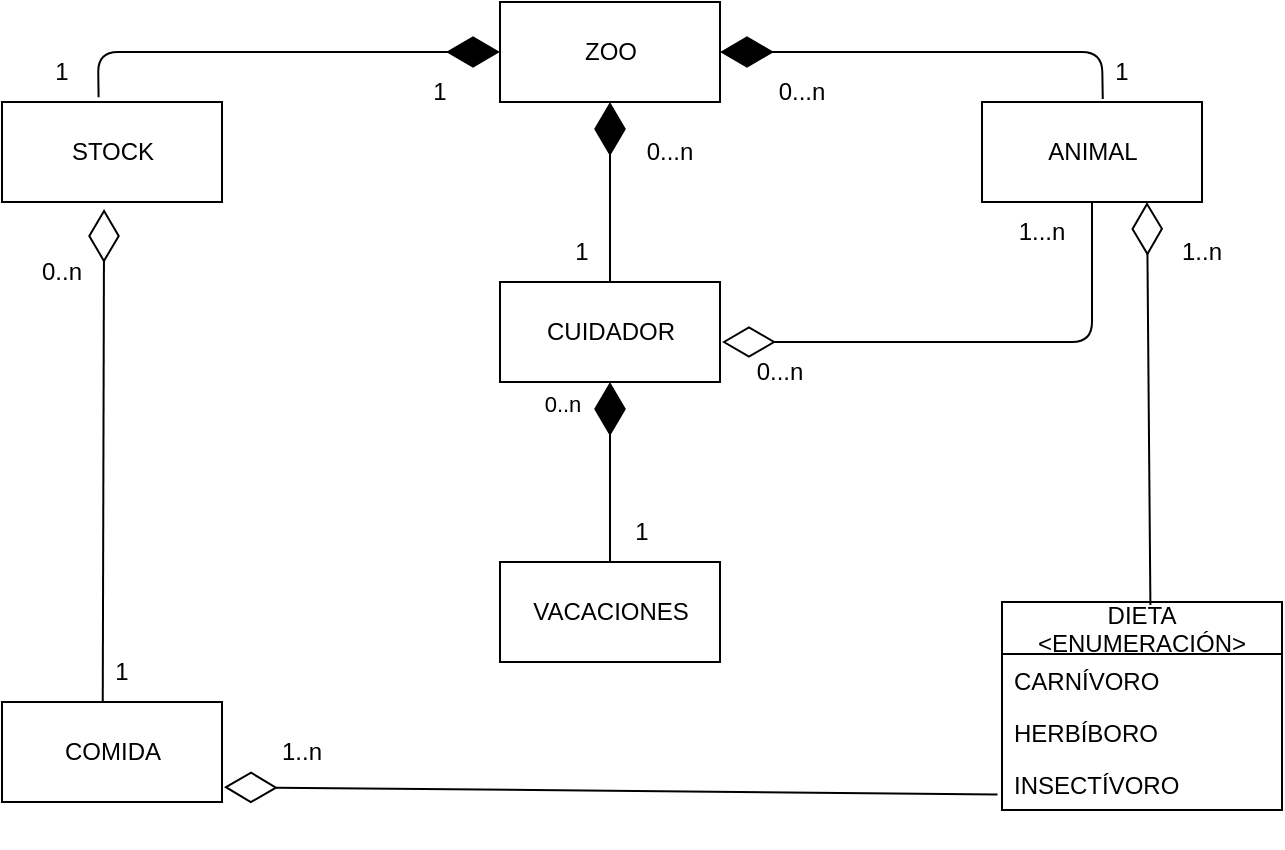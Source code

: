 <mxfile>
    <diagram id="qwagQEG-eHGDTuZrpyXW" name="Page-1">
        <mxGraphModel dx="882" dy="475" grid="1" gridSize="10" guides="1" tooltips="1" connect="1" arrows="1" fold="1" page="1" pageScale="1" pageWidth="827" pageHeight="1169" math="0" shadow="0">
            <root>
                <mxCell id="0"/>
                <mxCell id="1" parent="0"/>
                <mxCell id="2" value="ZOO" style="html=1;" vertex="1" parent="1">
                    <mxGeometry x="359" y="30" width="110" height="50" as="geometry"/>
                </mxCell>
                <mxCell id="3" value="CUIDADOR" style="html=1;" vertex="1" parent="1">
                    <mxGeometry x="359" y="170" width="110" height="50" as="geometry"/>
                </mxCell>
                <mxCell id="4" value="ANIMAL" style="html=1;" vertex="1" parent="1">
                    <mxGeometry x="600" y="80" width="110" height="50" as="geometry"/>
                </mxCell>
                <mxCell id="5" value="COMIDA" style="html=1;" vertex="1" parent="1">
                    <mxGeometry x="110" y="380" width="110" height="50" as="geometry"/>
                </mxCell>
                <mxCell id="6" value="VACACIONES" style="html=1;" vertex="1" parent="1">
                    <mxGeometry x="359" y="310" width="110" height="50" as="geometry"/>
                </mxCell>
                <mxCell id="8" value="STOCK" style="html=1;" vertex="1" parent="1">
                    <mxGeometry x="110" y="80" width="110" height="50" as="geometry"/>
                </mxCell>
                <mxCell id="19" value="" style="endArrow=diamondThin;endFill=1;endSize=24;html=1;entryX=0;entryY=0.5;entryDx=0;entryDy=0;exitX=0.439;exitY=-0.047;exitDx=0;exitDy=0;exitPerimeter=0;" edge="1" parent="1" source="8" target="2">
                    <mxGeometry width="160" relative="1" as="geometry">
                        <mxPoint x="350" y="220" as="sourcePoint"/>
                        <mxPoint x="510" y="220" as="targetPoint"/>
                        <Array as="points">
                            <mxPoint x="158" y="55"/>
                        </Array>
                    </mxGeometry>
                </mxCell>
                <mxCell id="20" value="1" style="text;strokeColor=none;align=center;fillColor=none;html=1;verticalAlign=middle;whiteSpace=wrap;rounded=0;" vertex="1" parent="1">
                    <mxGeometry x="299" y="60" width="60" height="30" as="geometry"/>
                </mxCell>
                <mxCell id="21" value="1" style="text;strokeColor=none;align=center;fillColor=none;html=1;verticalAlign=middle;whiteSpace=wrap;rounded=0;" vertex="1" parent="1">
                    <mxGeometry x="110" y="50" width="60" height="30" as="geometry"/>
                </mxCell>
                <mxCell id="22" value="" style="endArrow=diamondThin;endFill=1;endSize=24;html=1;entryX=1;entryY=0.5;entryDx=0;entryDy=0;exitX=0.549;exitY=-0.03;exitDx=0;exitDy=0;exitPerimeter=0;" edge="1" parent="1" source="4" target="2">
                    <mxGeometry width="160" relative="1" as="geometry">
                        <mxPoint x="350" y="220" as="sourcePoint"/>
                        <mxPoint x="510" y="220" as="targetPoint"/>
                        <Array as="points">
                            <mxPoint x="660" y="55"/>
                        </Array>
                    </mxGeometry>
                </mxCell>
                <mxCell id="23" value="1" style="text;strokeColor=none;align=center;fillColor=none;html=1;verticalAlign=middle;whiteSpace=wrap;rounded=0;" vertex="1" parent="1">
                    <mxGeometry x="640" y="50" width="60" height="30" as="geometry"/>
                </mxCell>
                <mxCell id="24" value="0...n" style="text;strokeColor=none;align=center;fillColor=none;html=1;verticalAlign=middle;whiteSpace=wrap;rounded=0;" vertex="1" parent="1">
                    <mxGeometry x="480" y="60" width="60" height="30" as="geometry"/>
                </mxCell>
                <mxCell id="25" value="" style="endArrow=diamondThin;endFill=1;endSize=24;html=1;entryX=0.5;entryY=1;entryDx=0;entryDy=0;exitX=0.5;exitY=0;exitDx=0;exitDy=0;" edge="1" parent="1" source="3" target="2">
                    <mxGeometry width="160" relative="1" as="geometry">
                        <mxPoint x="350" y="220" as="sourcePoint"/>
                        <mxPoint x="510" y="220" as="targetPoint"/>
                    </mxGeometry>
                </mxCell>
                <mxCell id="26" value="0...n" style="text;strokeColor=none;align=center;fillColor=none;html=1;verticalAlign=middle;whiteSpace=wrap;rounded=0;" vertex="1" parent="1">
                    <mxGeometry x="414" y="90" width="60" height="30" as="geometry"/>
                </mxCell>
                <mxCell id="27" value="1" style="text;strokeColor=none;align=center;fillColor=none;html=1;verticalAlign=middle;whiteSpace=wrap;rounded=0;" vertex="1" parent="1">
                    <mxGeometry x="370" y="140" width="60" height="30" as="geometry"/>
                </mxCell>
                <mxCell id="28" value="" style="endArrow=diamondThin;endFill=0;endSize=24;html=1;exitX=0.5;exitY=1;exitDx=0;exitDy=0;" edge="1" parent="1" source="4">
                    <mxGeometry width="160" relative="1" as="geometry">
                        <mxPoint x="350" y="220" as="sourcePoint"/>
                        <mxPoint x="470" y="200" as="targetPoint"/>
                        <Array as="points">
                            <mxPoint x="655" y="200"/>
                        </Array>
                    </mxGeometry>
                </mxCell>
                <mxCell id="29" value="1...n" style="text;strokeColor=none;align=center;fillColor=none;html=1;verticalAlign=middle;whiteSpace=wrap;rounded=0;" vertex="1" parent="1">
                    <mxGeometry x="600" y="130" width="60" height="30" as="geometry"/>
                </mxCell>
                <mxCell id="30" value="0...n" style="text;strokeColor=none;align=center;fillColor=none;html=1;verticalAlign=middle;whiteSpace=wrap;rounded=0;" vertex="1" parent="1">
                    <mxGeometry x="469" y="200" width="60" height="30" as="geometry"/>
                </mxCell>
                <mxCell id="31" value="" style="endArrow=diamondThin;endFill=1;endSize=24;html=1;exitX=0.5;exitY=0;exitDx=0;exitDy=0;entryX=0.5;entryY=1;entryDx=0;entryDy=0;" edge="1" parent="1" source="6" target="3">
                    <mxGeometry width="160" relative="1" as="geometry">
                        <mxPoint x="350" y="220" as="sourcePoint"/>
                        <mxPoint x="410" y="220" as="targetPoint"/>
                    </mxGeometry>
                </mxCell>
                <mxCell id="32" value="0..n" style="edgeLabel;html=1;align=center;verticalAlign=middle;resizable=0;points=[];" vertex="1" connectable="0" parent="31">
                    <mxGeometry x="0.746" y="3" relative="1" as="geometry">
                        <mxPoint x="-21" y="-1" as="offset"/>
                    </mxGeometry>
                </mxCell>
                <mxCell id="33" value="1" style="text;strokeColor=none;align=center;fillColor=none;html=1;verticalAlign=middle;whiteSpace=wrap;rounded=0;" vertex="1" parent="1">
                    <mxGeometry x="400" y="280" width="60" height="30" as="geometry"/>
                </mxCell>
                <mxCell id="34" value="DIETA&#10;&lt;ENUMERACIÓN&gt;" style="swimlane;fontStyle=0;childLayout=stackLayout;horizontal=1;startSize=26;fillColor=none;horizontalStack=0;resizeParent=1;resizeParentMax=0;resizeLast=0;collapsible=1;marginBottom=0;" vertex="1" parent="1">
                    <mxGeometry x="610" y="330" width="140" height="104" as="geometry"/>
                </mxCell>
                <mxCell id="35" value="CARNÍVORO" style="text;strokeColor=none;fillColor=none;align=left;verticalAlign=top;spacingLeft=4;spacingRight=4;overflow=hidden;rotatable=0;points=[[0,0.5],[1,0.5]];portConstraint=eastwest;" vertex="1" parent="34">
                    <mxGeometry y="26" width="140" height="26" as="geometry"/>
                </mxCell>
                <mxCell id="36" value="HERBÍBORO" style="text;strokeColor=none;fillColor=none;align=left;verticalAlign=top;spacingLeft=4;spacingRight=4;overflow=hidden;rotatable=0;points=[[0,0.5],[1,0.5]];portConstraint=eastwest;" vertex="1" parent="34">
                    <mxGeometry y="52" width="140" height="26" as="geometry"/>
                </mxCell>
                <mxCell id="37" value="INSECTÍVORO" style="text;strokeColor=none;fillColor=none;align=left;verticalAlign=top;spacingLeft=4;spacingRight=4;overflow=hidden;rotatable=0;points=[[0,0.5],[1,0.5]];portConstraint=eastwest;" vertex="1" parent="34">
                    <mxGeometry y="78" width="140" height="26" as="geometry"/>
                </mxCell>
                <mxCell id="38" value="" style="endArrow=diamondThin;endFill=0;endSize=24;html=1;entryX=0.75;entryY=1;entryDx=0;entryDy=0;exitX=0.53;exitY=0.014;exitDx=0;exitDy=0;exitPerimeter=0;" edge="1" parent="1" source="34" target="4">
                    <mxGeometry width="160" relative="1" as="geometry">
                        <mxPoint x="683" y="320" as="sourcePoint"/>
                        <mxPoint x="510" y="210" as="targetPoint"/>
                    </mxGeometry>
                </mxCell>
                <mxCell id="39" value="1..n" style="text;strokeColor=none;align=center;fillColor=none;html=1;verticalAlign=middle;whiteSpace=wrap;rounded=0;" vertex="1" parent="1">
                    <mxGeometry x="680" y="140" width="60" height="30" as="geometry"/>
                </mxCell>
                <mxCell id="41" value="" style="endArrow=diamondThin;endFill=0;endSize=24;html=1;entryX=1.009;entryY=0.852;entryDx=0;entryDy=0;entryPerimeter=0;exitX=-0.016;exitY=0.7;exitDx=0;exitDy=0;exitPerimeter=0;" edge="1" parent="1" source="37" target="5">
                    <mxGeometry width="160" relative="1" as="geometry">
                        <mxPoint x="330" y="220" as="sourcePoint"/>
                        <mxPoint x="490" y="220" as="targetPoint"/>
                    </mxGeometry>
                </mxCell>
                <mxCell id="42" value="1..n" style="text;strokeColor=none;align=center;fillColor=none;html=1;verticalAlign=middle;whiteSpace=wrap;rounded=0;" vertex="1" parent="1">
                    <mxGeometry x="230" y="390" width="60" height="30" as="geometry"/>
                </mxCell>
                <mxCell id="43" value="" style="endArrow=diamondThin;endFill=0;endSize=24;html=1;entryX=0.464;entryY=1.07;entryDx=0;entryDy=0;entryPerimeter=0;exitX=0.458;exitY=-0.009;exitDx=0;exitDy=0;exitPerimeter=0;" edge="1" parent="1" source="5" target="8">
                    <mxGeometry width="160" relative="1" as="geometry">
                        <mxPoint x="330" y="220" as="sourcePoint"/>
                        <mxPoint x="490" y="220" as="targetPoint"/>
                    </mxGeometry>
                </mxCell>
                <mxCell id="44" value="1" style="text;strokeColor=none;align=center;fillColor=none;html=1;verticalAlign=middle;whiteSpace=wrap;rounded=0;" vertex="1" parent="1">
                    <mxGeometry x="140" y="350" width="60" height="30" as="geometry"/>
                </mxCell>
                <mxCell id="45" value="0..n" style="text;strokeColor=none;align=center;fillColor=none;html=1;verticalAlign=middle;whiteSpace=wrap;rounded=0;" vertex="1" parent="1">
                    <mxGeometry x="110" y="150" width="60" height="30" as="geometry"/>
                </mxCell>
            </root>
        </mxGraphModel>
    </diagram>
</mxfile>
